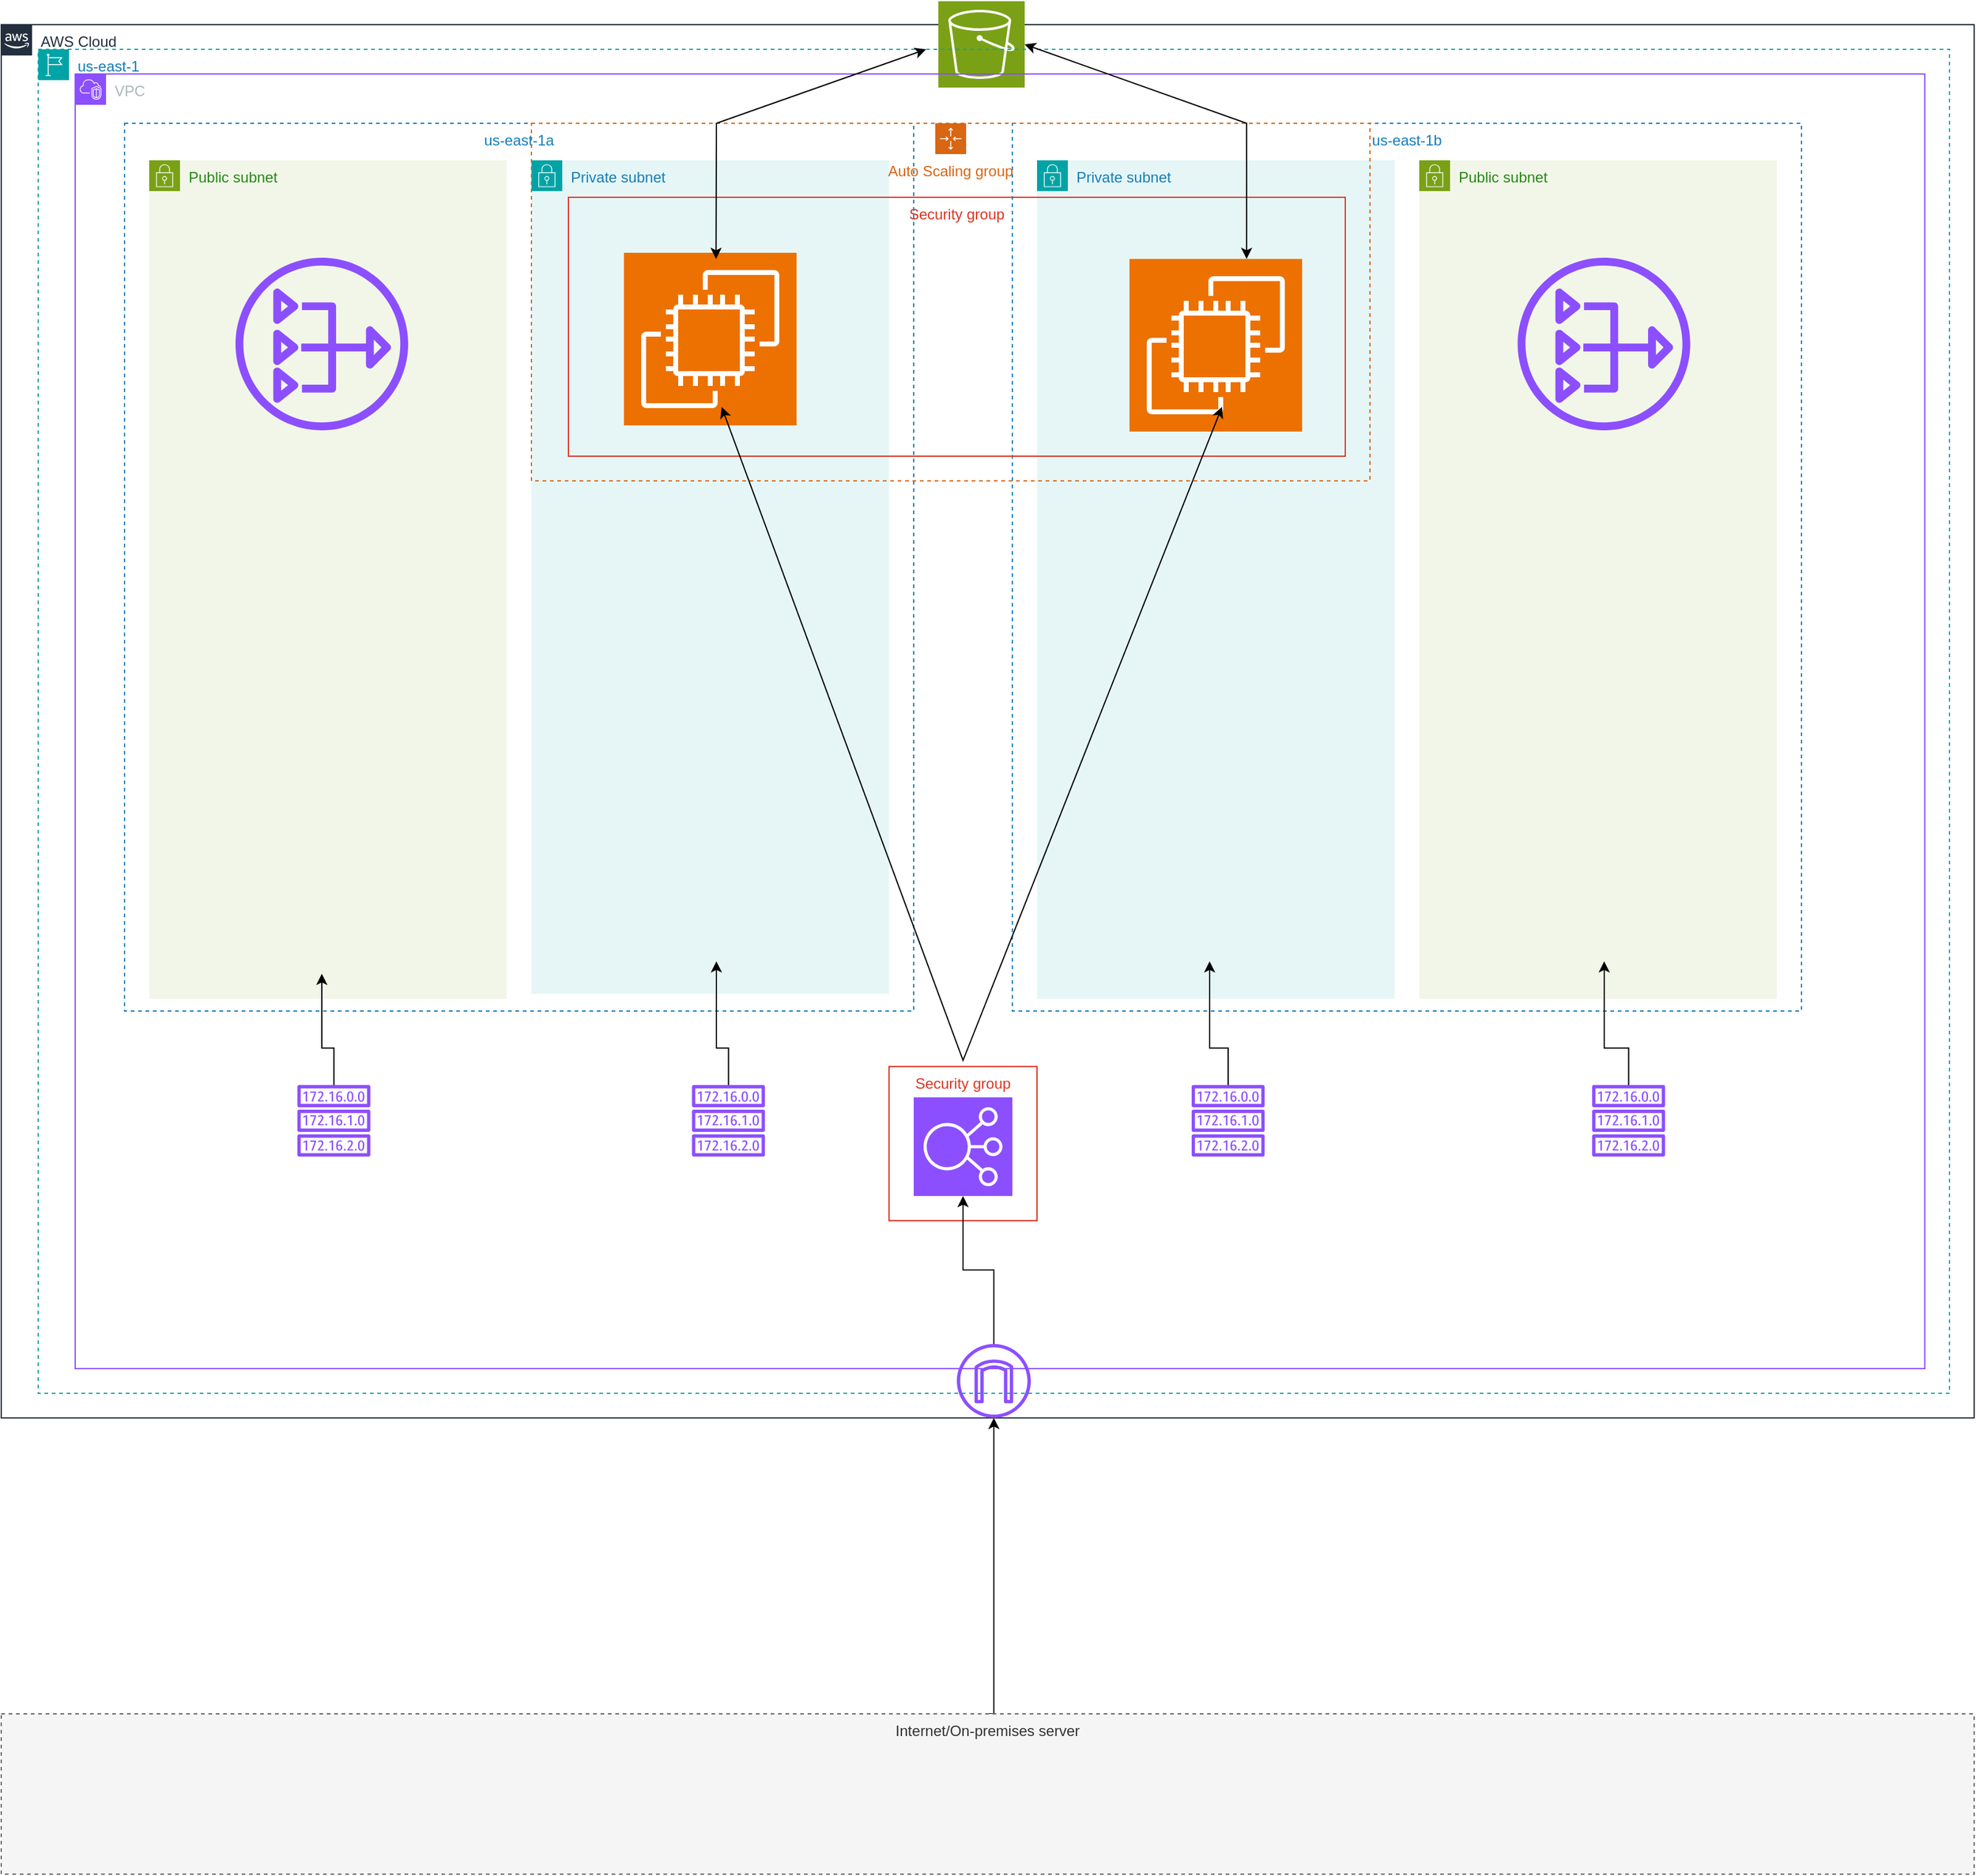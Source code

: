 <mxfile version="22.1.4" type="device">
  <diagram name="Page-1" id="1twaOeLCPMnBx_ymml-E">
    <mxGraphModel dx="2391" dy="1413" grid="1" gridSize="10" guides="1" tooltips="1" connect="1" arrows="1" fold="1" page="1" pageScale="1" pageWidth="850" pageHeight="1100" math="0" shadow="0">
      <root>
        <mxCell id="0" />
        <mxCell id="1" parent="0" />
        <mxCell id="UBIV_g0USAln2EM_5RJJ-1" value="AWS Cloud" style="points=[[0,0],[0.25,0],[0.5,0],[0.75,0],[1,0],[1,0.25],[1,0.5],[1,0.75],[1,1],[0.75,1],[0.5,1],[0.25,1],[0,1],[0,0.75],[0,0.5],[0,0.25]];outlineConnect=0;gradientColor=none;html=1;whiteSpace=wrap;fontSize=12;fontStyle=0;container=1;pointerEvents=0;collapsible=0;recursiveResize=0;shape=mxgraph.aws4.group;grIcon=mxgraph.aws4.group_aws_cloud_alt;strokeColor=#232F3E;fillColor=none;verticalAlign=top;align=left;spacingLeft=30;fontColor=#232F3E;dashed=0;" parent="1" vertex="1">
          <mxGeometry x="40" y="40" width="1600" height="1130" as="geometry" />
        </mxCell>
        <mxCell id="UBIV_g0USAln2EM_5RJJ-11" value="" style="sketch=0;outlineConnect=0;fontColor=#232F3E;gradientColor=none;fillColor=#8C4FFF;strokeColor=none;dashed=0;verticalLabelPosition=bottom;verticalAlign=top;align=center;html=1;fontSize=12;fontStyle=0;aspect=fixed;pointerEvents=1;shape=mxgraph.aws4.internet_gateway;" parent="UBIV_g0USAln2EM_5RJJ-1" vertex="1">
          <mxGeometry x="775" y="1070" width="60" height="60" as="geometry" />
        </mxCell>
        <mxCell id="UBIV_g0USAln2EM_5RJJ-75" value="" style="sketch=0;points=[[0,0,0],[0.25,0,0],[0.5,0,0],[0.75,0,0],[1,0,0],[0,1,0],[0.25,1,0],[0.5,1,0],[0.75,1,0],[1,1,0],[0,0.25,0],[0,0.5,0],[0,0.75,0],[1,0.25,0],[1,0.5,0],[1,0.75,0]];outlineConnect=0;fontColor=#232F3E;fillColor=#7AA116;strokeColor=#ffffff;dashed=0;verticalLabelPosition=bottom;verticalAlign=top;align=center;html=1;fontSize=12;fontStyle=0;aspect=fixed;shape=mxgraph.aws4.resourceIcon;resIcon=mxgraph.aws4.s3;" parent="UBIV_g0USAln2EM_5RJJ-1" vertex="1">
          <mxGeometry x="760" y="-19" width="70" height="70" as="geometry" />
        </mxCell>
        <mxCell id="UBIV_g0USAln2EM_5RJJ-2" value="us-east-1" style="points=[[0,0],[0.25,0],[0.5,0],[0.75,0],[1,0],[1,0.25],[1,0.5],[1,0.75],[1,1],[0.75,1],[0.5,1],[0.25,1],[0,1],[0,0.75],[0,0.5],[0,0.25]];outlineConnect=0;gradientColor=none;html=1;whiteSpace=wrap;fontSize=12;fontStyle=0;container=1;pointerEvents=0;collapsible=0;recursiveResize=0;shape=mxgraph.aws4.group;grIcon=mxgraph.aws4.group_region;strokeColor=#00A4A6;fillColor=none;verticalAlign=top;align=left;spacingLeft=30;fontColor=#147EBA;dashed=1;" parent="1" vertex="1">
          <mxGeometry x="70" y="60" width="1550" height="1090" as="geometry" />
        </mxCell>
        <mxCell id="UBIV_g0USAln2EM_5RJJ-31" value="" style="sketch=0;outlineConnect=0;fontColor=#232F3E;gradientColor=none;fillColor=#8C4FFF;strokeColor=none;dashed=0;verticalLabelPosition=bottom;verticalAlign=top;align=center;html=1;fontSize=12;fontStyle=0;aspect=fixed;pointerEvents=1;shape=mxgraph.aws4.route_table;" parent="UBIV_g0USAln2EM_5RJJ-2" vertex="1">
          <mxGeometry x="935.24" y="840" width="59.53" height="58" as="geometry" />
        </mxCell>
        <mxCell id="UBIV_g0USAln2EM_5RJJ-55" value="" style="sketch=0;outlineConnect=0;fontColor=#232F3E;gradientColor=none;fillColor=#8C4FFF;strokeColor=none;dashed=0;verticalLabelPosition=bottom;verticalAlign=top;align=center;html=1;fontSize=12;fontStyle=0;aspect=fixed;pointerEvents=1;shape=mxgraph.aws4.route_table;" parent="UBIV_g0USAln2EM_5RJJ-2" vertex="1">
          <mxGeometry x="1260" y="840" width="59.53" height="58" as="geometry" />
        </mxCell>
        <mxCell id="UBIV_g0USAln2EM_5RJJ-49" value="" style="sketch=0;outlineConnect=0;fontColor=#232F3E;gradientColor=none;fillColor=#8C4FFF;strokeColor=none;dashed=0;verticalLabelPosition=bottom;verticalAlign=top;align=center;html=1;fontSize=12;fontStyle=0;aspect=fixed;pointerEvents=1;shape=mxgraph.aws4.route_table;" parent="UBIV_g0USAln2EM_5RJJ-2" vertex="1">
          <mxGeometry x="530" y="840" width="59.53" height="58" as="geometry" />
        </mxCell>
        <mxCell id="UBIV_g0USAln2EM_5RJJ-53" value="" style="sketch=0;outlineConnect=0;fontColor=#232F3E;gradientColor=none;fillColor=#8C4FFF;strokeColor=none;dashed=0;verticalLabelPosition=bottom;verticalAlign=top;align=center;html=1;fontSize=12;fontStyle=0;aspect=fixed;pointerEvents=1;shape=mxgraph.aws4.route_table;" parent="UBIV_g0USAln2EM_5RJJ-2" vertex="1">
          <mxGeometry x="210" y="840" width="59.53" height="58" as="geometry" />
        </mxCell>
        <mxCell id="UBIV_g0USAln2EM_5RJJ-3" value="VPC" style="points=[[0,0],[0.25,0],[0.5,0],[0.75,0],[1,0],[1,0.25],[1,0.5],[1,0.75],[1,1],[0.75,1],[0.5,1],[0.25,1],[0,1],[0,0.75],[0,0.5],[0,0.25]];outlineConnect=0;gradientColor=none;html=1;whiteSpace=wrap;fontSize=12;fontStyle=0;container=1;pointerEvents=0;collapsible=0;recursiveResize=0;shape=mxgraph.aws4.group;grIcon=mxgraph.aws4.group_vpc2;strokeColor=#8C4FFF;fillColor=none;verticalAlign=top;align=left;spacingLeft=30;fontColor=#AAB7B8;dashed=0;" parent="1" vertex="1">
          <mxGeometry x="100" y="80" width="1500" height="1050" as="geometry" />
        </mxCell>
        <mxCell id="UBIV_g0USAln2EM_5RJJ-4" value="us-east-1a" style="fillColor=none;strokeColor=#147EBA;dashed=1;verticalAlign=top;fontStyle=0;fontColor=#147EBA;whiteSpace=wrap;html=1;" parent="UBIV_g0USAln2EM_5RJJ-3" vertex="1">
          <mxGeometry x="40" y="40" width="640" height="720" as="geometry" />
        </mxCell>
        <mxCell id="UBIV_g0USAln2EM_5RJJ-5" value="us-east-1b" style="fillColor=none;strokeColor=#147EBA;dashed=1;verticalAlign=top;fontStyle=0;fontColor=#147EBA;whiteSpace=wrap;html=1;" parent="UBIV_g0USAln2EM_5RJJ-3" vertex="1">
          <mxGeometry x="760" y="40" width="640" height="720" as="geometry" />
        </mxCell>
        <mxCell id="UBIV_g0USAln2EM_5RJJ-6" value="Private subnet" style="points=[[0,0],[0.25,0],[0.5,0],[0.75,0],[1,0],[1,0.25],[1,0.5],[1,0.75],[1,1],[0.75,1],[0.5,1],[0.25,1],[0,1],[0,0.75],[0,0.5],[0,0.25]];outlineConnect=0;gradientColor=none;html=1;whiteSpace=wrap;fontSize=12;fontStyle=0;container=1;pointerEvents=0;collapsible=0;recursiveResize=0;shape=mxgraph.aws4.group;grIcon=mxgraph.aws4.group_security_group;grStroke=0;strokeColor=#00A4A6;fillColor=#E6F6F7;verticalAlign=top;align=left;spacingLeft=30;fontColor=#147EBA;dashed=0;" parent="UBIV_g0USAln2EM_5RJJ-3" vertex="1">
          <mxGeometry x="780" y="70" width="290" height="680" as="geometry" />
        </mxCell>
        <mxCell id="UBIV_g0USAln2EM_5RJJ-7" value="Private subnet" style="points=[[0,0],[0.25,0],[0.5,0],[0.75,0],[1,0],[1,0.25],[1,0.5],[1,0.75],[1,1],[0.75,1],[0.5,1],[0.25,1],[0,1],[0,0.75],[0,0.5],[0,0.25]];outlineConnect=0;gradientColor=none;html=1;whiteSpace=wrap;fontSize=12;fontStyle=0;container=1;pointerEvents=0;collapsible=0;recursiveResize=0;shape=mxgraph.aws4.group;grIcon=mxgraph.aws4.group_security_group;grStroke=0;strokeColor=#00A4A6;fillColor=#E6F6F7;verticalAlign=top;align=left;spacingLeft=30;fontColor=#147EBA;dashed=0;" parent="UBIV_g0USAln2EM_5RJJ-3" vertex="1">
          <mxGeometry x="370" y="70" width="290" height="676" as="geometry" />
        </mxCell>
        <mxCell id="UBIV_g0USAln2EM_5RJJ-22" value="" style="sketch=0;points=[[0,0,0],[0.25,0,0],[0.5,0,0],[0.75,0,0],[1,0,0],[0,1,0],[0.25,1,0],[0.5,1,0],[0.75,1,0],[1,1,0],[0,0.25,0],[0,0.5,0],[0,0.75,0],[1,0.25,0],[1,0.5,0],[1,0.75,0]];outlineConnect=0;fontColor=#232F3E;fillColor=#ED7100;strokeColor=#ffffff;dashed=0;verticalLabelPosition=bottom;verticalAlign=top;align=center;html=1;fontSize=12;fontStyle=0;aspect=fixed;shape=mxgraph.aws4.resourceIcon;resIcon=mxgraph.aws4.ec2;" parent="UBIV_g0USAln2EM_5RJJ-7" vertex="1">
          <mxGeometry x="75" y="75" width="140" height="140" as="geometry" />
        </mxCell>
        <mxCell id="UBIV_g0USAln2EM_5RJJ-9" value="Public subnet" style="points=[[0,0],[0.25,0],[0.5,0],[0.75,0],[1,0],[1,0.25],[1,0.5],[1,0.75],[1,1],[0.75,1],[0.5,1],[0.25,1],[0,1],[0,0.75],[0,0.5],[0,0.25]];outlineConnect=0;gradientColor=none;html=1;whiteSpace=wrap;fontSize=12;fontStyle=0;container=1;pointerEvents=0;collapsible=0;recursiveResize=0;shape=mxgraph.aws4.group;grIcon=mxgraph.aws4.group_security_group;grStroke=0;strokeColor=#7AA116;fillColor=#F2F6E8;verticalAlign=top;align=left;spacingLeft=30;fontColor=#248814;dashed=0;" parent="UBIV_g0USAln2EM_5RJJ-3" vertex="1">
          <mxGeometry x="1090" y="70" width="290" height="680" as="geometry" />
        </mxCell>
        <mxCell id="UBIV_g0USAln2EM_5RJJ-16" value="" style="sketch=0;outlineConnect=0;fontColor=#232F3E;gradientColor=none;fillColor=#8C4FFF;strokeColor=none;dashed=0;verticalLabelPosition=bottom;verticalAlign=top;align=center;html=1;fontSize=12;fontStyle=0;aspect=fixed;pointerEvents=1;shape=mxgraph.aws4.nat_gateway;" parent="UBIV_g0USAln2EM_5RJJ-9" vertex="1">
          <mxGeometry x="79.76" y="79" width="140" height="140" as="geometry" />
        </mxCell>
        <mxCell id="UBIV_g0USAln2EM_5RJJ-19" style="edgeStyle=orthogonalEdgeStyle;rounded=0;orthogonalLoop=1;jettySize=auto;html=1;exitX=0.5;exitY=1;exitDx=0;exitDy=0;exitPerimeter=0;" parent="UBIV_g0USAln2EM_5RJJ-3" edge="1">
          <mxGeometry relative="1" as="geometry">
            <mxPoint x="930" y="290.0" as="sourcePoint" />
            <mxPoint x="930" y="290.0" as="targetPoint" />
          </mxGeometry>
        </mxCell>
        <mxCell id="UBIV_g0USAln2EM_5RJJ-21" value="" style="sketch=0;points=[[0,0,0],[0.25,0,0],[0.5,0,0],[0.75,0,0],[1,0,0],[0,1,0],[0.25,1,0],[0.5,1,0],[0.75,1,0],[1,1,0],[0,0.25,0],[0,0.5,0],[0,0.75,0],[1,0.25,0],[1,0.5,0],[1,0.75,0]];outlineConnect=0;fontColor=#232F3E;fillColor=#ED7100;strokeColor=#ffffff;dashed=0;verticalLabelPosition=bottom;verticalAlign=top;align=center;html=1;fontSize=12;fontStyle=0;aspect=fixed;shape=mxgraph.aws4.resourceIcon;resIcon=mxgraph.aws4.ec2;" parent="UBIV_g0USAln2EM_5RJJ-3" vertex="1">
          <mxGeometry x="855" y="150" width="140" height="140" as="geometry" />
        </mxCell>
        <mxCell id="UBIV_g0USAln2EM_5RJJ-8" value="Public subnet" style="points=[[0,0],[0.25,0],[0.5,0],[0.75,0],[1,0],[1,0.25],[1,0.5],[1,0.75],[1,1],[0.75,1],[0.5,1],[0.25,1],[0,1],[0,0.75],[0,0.5],[0,0.25]];outlineConnect=0;gradientColor=none;html=1;whiteSpace=wrap;fontSize=12;fontStyle=0;container=1;pointerEvents=0;collapsible=0;recursiveResize=0;shape=mxgraph.aws4.group;grIcon=mxgraph.aws4.group_security_group;grStroke=0;strokeColor=#7AA116;fillColor=#F2F6E8;verticalAlign=top;align=left;spacingLeft=30;fontColor=#248814;dashed=0;" parent="UBIV_g0USAln2EM_5RJJ-3" vertex="1">
          <mxGeometry x="60" y="70" width="290" height="680" as="geometry" />
        </mxCell>
        <mxCell id="UBIV_g0USAln2EM_5RJJ-17" value="" style="sketch=0;outlineConnect=0;fontColor=#232F3E;gradientColor=none;fillColor=#8C4FFF;strokeColor=none;dashed=0;verticalLabelPosition=bottom;verticalAlign=top;align=center;html=1;fontSize=12;fontStyle=0;aspect=fixed;pointerEvents=1;shape=mxgraph.aws4.nat_gateway;" parent="UBIV_g0USAln2EM_5RJJ-8" vertex="1">
          <mxGeometry x="70" y="79" width="140" height="140" as="geometry" />
        </mxCell>
        <mxCell id="UBIV_g0USAln2EM_5RJJ-23" value="Auto Scaling group" style="points=[[0,0],[0.25,0],[0.5,0],[0.75,0],[1,0],[1,0.25],[1,0.5],[1,0.75],[1,1],[0.75,1],[0.5,1],[0.25,1],[0,1],[0,0.75],[0,0.5],[0,0.25]];outlineConnect=0;gradientColor=none;html=1;whiteSpace=wrap;fontSize=12;fontStyle=0;container=1;pointerEvents=0;collapsible=0;recursiveResize=0;shape=mxgraph.aws4.groupCenter;grIcon=mxgraph.aws4.group_auto_scaling_group;grStroke=1;strokeColor=#D86613;fillColor=none;verticalAlign=top;align=center;fontColor=#D86613;dashed=1;spacingTop=25;" parent="UBIV_g0USAln2EM_5RJJ-3" vertex="1">
          <mxGeometry x="370" y="40" width="680" height="290" as="geometry" />
        </mxCell>
        <mxCell id="UBIV_g0USAln2EM_5RJJ-41" value="" style="sketch=0;points=[[0,0,0],[0.25,0,0],[0.5,0,0],[0.75,0,0],[1,0,0],[0,1,0],[0.25,1,0],[0.5,1,0],[0.75,1,0],[1,1,0],[0,0.25,0],[0,0.5,0],[0,0.75,0],[1,0.25,0],[1,0.5,0],[1,0.75,0]];outlineConnect=0;fontColor=#232F3E;fillColor=#8C4FFF;strokeColor=#ffffff;dashed=0;verticalLabelPosition=bottom;verticalAlign=top;align=center;html=1;fontSize=12;fontStyle=0;aspect=fixed;shape=mxgraph.aws4.resourceIcon;resIcon=mxgraph.aws4.elastic_load_balancing;" parent="UBIV_g0USAln2EM_5RJJ-3" vertex="1">
          <mxGeometry x="680" y="830" width="80" height="80" as="geometry" />
        </mxCell>
        <mxCell id="UBIV_g0USAln2EM_5RJJ-73" value="Security group" style="fillColor=none;strokeColor=#DD3522;verticalAlign=top;fontStyle=0;fontColor=#DD3522;whiteSpace=wrap;html=1;" parent="UBIV_g0USAln2EM_5RJJ-3" vertex="1">
          <mxGeometry x="660" y="805" width="120" height="125" as="geometry" />
        </mxCell>
        <mxCell id="UBIV_g0USAln2EM_5RJJ-74" value="Security group" style="fillColor=none;strokeColor=#DD3522;verticalAlign=top;fontStyle=0;fontColor=#DD3522;whiteSpace=wrap;html=1;" parent="UBIV_g0USAln2EM_5RJJ-3" vertex="1">
          <mxGeometry x="400" y="100" width="630" height="210" as="geometry" />
        </mxCell>
        <mxCell id="fk12IcjHYHWXNJZwA5c7-2" value="" style="endArrow=classic;startArrow=classic;html=1;rounded=0;exitX=0.175;exitY=0.81;exitDx=0;exitDy=0;exitPerimeter=0;" edge="1" parent="UBIV_g0USAln2EM_5RJJ-3">
          <mxGeometry width="50" height="50" relative="1" as="geometry">
            <mxPoint x="524.25" y="270.1" as="sourcePoint" />
            <mxPoint x="930" y="270" as="targetPoint" />
            <Array as="points">
              <mxPoint x="720" y="800" />
            </Array>
          </mxGeometry>
        </mxCell>
        <mxCell id="UBIV_g0USAln2EM_5RJJ-15" style="edgeStyle=orthogonalEdgeStyle;rounded=0;orthogonalLoop=1;jettySize=auto;html=1;exitX=0.5;exitY=0;exitDx=0;exitDy=0;" parent="1" source="UBIV_g0USAln2EM_5RJJ-13" target="UBIV_g0USAln2EM_5RJJ-11" edge="1">
          <mxGeometry relative="1" as="geometry">
            <Array as="points">
              <mxPoint x="845" y="1410" />
            </Array>
          </mxGeometry>
        </mxCell>
        <mxCell id="UBIV_g0USAln2EM_5RJJ-13" value="Internet/On-premises server" style="fillColor=#f5f5f5;strokeColor=#666666;dashed=1;verticalAlign=top;fontStyle=0;fontColor=#333333;whiteSpace=wrap;html=1;" parent="1" vertex="1">
          <mxGeometry x="40" y="1410" width="1600" height="130" as="geometry" />
        </mxCell>
        <mxCell id="UBIV_g0USAln2EM_5RJJ-44" value="" style="edgeStyle=orthogonalEdgeStyle;rounded=0;orthogonalLoop=1;jettySize=auto;html=1;" parent="1" source="UBIV_g0USAln2EM_5RJJ-11" target="UBIV_g0USAln2EM_5RJJ-41" edge="1">
          <mxGeometry relative="1" as="geometry" />
        </mxCell>
        <mxCell id="UBIV_g0USAln2EM_5RJJ-63" style="edgeStyle=orthogonalEdgeStyle;rounded=0;orthogonalLoop=1;jettySize=auto;html=1;entryX=0.75;entryY=0.944;entryDx=0;entryDy=0;entryPerimeter=0;" parent="1" source="UBIV_g0USAln2EM_5RJJ-49" target="UBIV_g0USAln2EM_5RJJ-4" edge="1">
          <mxGeometry relative="1" as="geometry" />
        </mxCell>
        <mxCell id="UBIV_g0USAln2EM_5RJJ-65" style="edgeStyle=orthogonalEdgeStyle;rounded=0;orthogonalLoop=1;jettySize=auto;html=1;entryX=0.25;entryY=0.958;entryDx=0;entryDy=0;entryPerimeter=0;" parent="1" source="UBIV_g0USAln2EM_5RJJ-53" target="UBIV_g0USAln2EM_5RJJ-4" edge="1">
          <mxGeometry relative="1" as="geometry" />
        </mxCell>
        <mxCell id="UBIV_g0USAln2EM_5RJJ-66" style="edgeStyle=orthogonalEdgeStyle;rounded=0;orthogonalLoop=1;jettySize=auto;html=1;entryX=0.25;entryY=0.944;entryDx=0;entryDy=0;entryPerimeter=0;" parent="1" source="UBIV_g0USAln2EM_5RJJ-31" target="UBIV_g0USAln2EM_5RJJ-5" edge="1">
          <mxGeometry relative="1" as="geometry" />
        </mxCell>
        <mxCell id="UBIV_g0USAln2EM_5RJJ-68" style="edgeStyle=orthogonalEdgeStyle;rounded=0;orthogonalLoop=1;jettySize=auto;html=1;entryX=0.75;entryY=0.944;entryDx=0;entryDy=0;entryPerimeter=0;" parent="1" source="UBIV_g0USAln2EM_5RJJ-55" target="UBIV_g0USAln2EM_5RJJ-5" edge="1">
          <mxGeometry relative="1" as="geometry" />
        </mxCell>
        <mxCell id="UBIV_g0USAln2EM_5RJJ-77" value="" style="endArrow=classic;startArrow=classic;html=1;rounded=0;exitX=0.19;exitY=0.238;exitDx=0;exitDy=0;exitPerimeter=0;" parent="1" source="UBIV_g0USAln2EM_5RJJ-74" edge="1">
          <mxGeometry width="50" height="50" relative="1" as="geometry">
            <mxPoint x="810" y="530" as="sourcePoint" />
            <mxPoint x="790" y="60" as="targetPoint" />
            <Array as="points">
              <mxPoint x="620" y="120" />
            </Array>
          </mxGeometry>
        </mxCell>
        <mxCell id="UBIV_g0USAln2EM_5RJJ-78" value="" style="endArrow=classic;startArrow=classic;html=1;rounded=0;entryX=0.873;entryY=0.238;entryDx=0;entryDy=0;entryPerimeter=0;exitX=1;exitY=0.5;exitDx=0;exitDy=0;exitPerimeter=0;" parent="1" source="UBIV_g0USAln2EM_5RJJ-75" target="UBIV_g0USAln2EM_5RJJ-74" edge="1">
          <mxGeometry width="50" height="50" relative="1" as="geometry">
            <mxPoint x="880" y="130" as="sourcePoint" />
            <mxPoint x="930" y="80" as="targetPoint" />
            <Array as="points">
              <mxPoint x="1050" y="120" />
            </Array>
          </mxGeometry>
        </mxCell>
      </root>
    </mxGraphModel>
  </diagram>
</mxfile>
